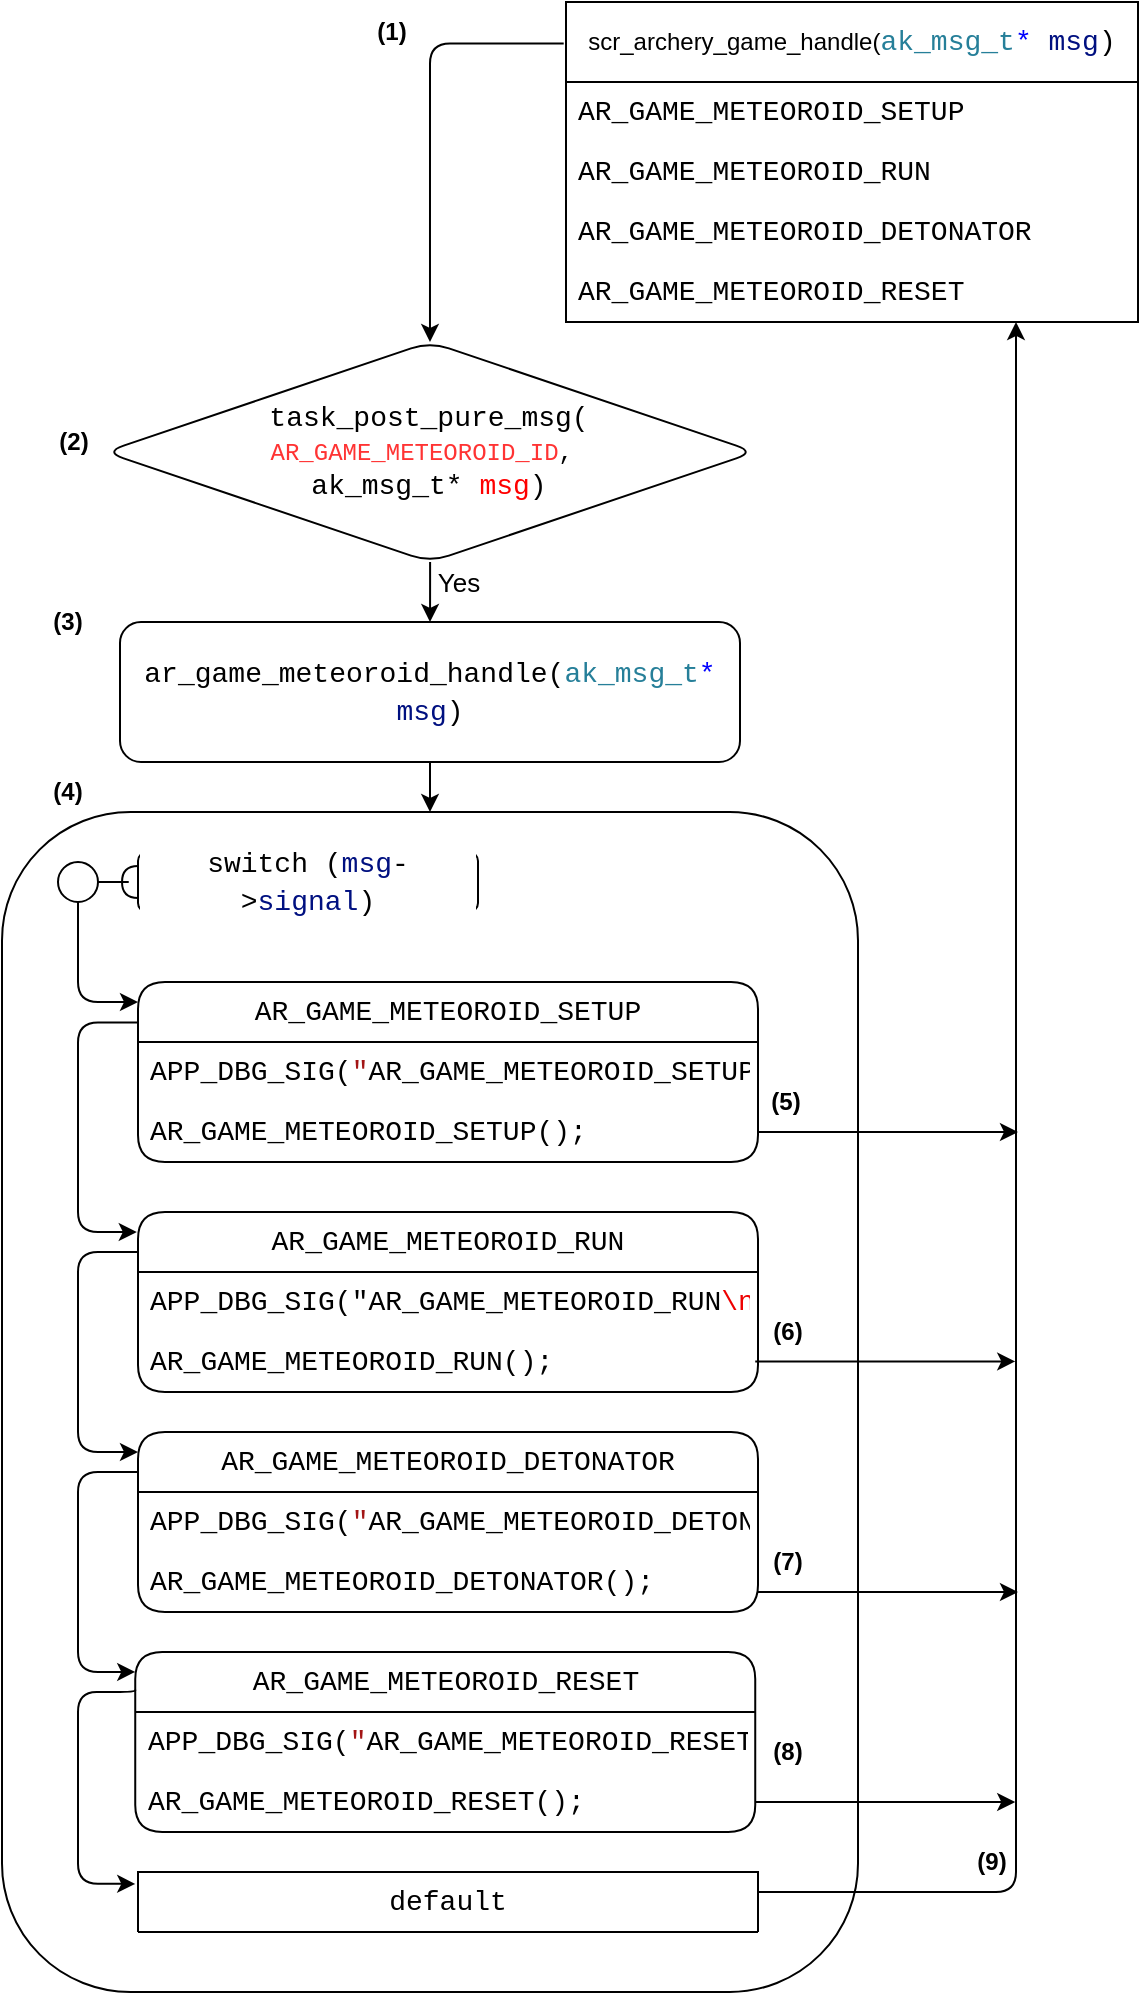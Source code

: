 <mxfile version="21.6.8" type="browser">
  <diagram name="Page-1" id="xHRpkcf7Uff5HgZ3ALfG">
    <mxGraphModel dx="2656" dy="1131" grid="1" gridSize="10" guides="1" tooltips="1" connect="1" arrows="1" fold="1" page="1" pageScale="1" pageWidth="850" pageHeight="1100" math="0" shadow="0">
      <root>
        <mxCell id="0" />
        <mxCell id="1" parent="0" />
        <mxCell id="UpgFTflyBAgRF1FKhpor-101" value="" style="edgeStyle=orthogonalEdgeStyle;rounded=1;orthogonalLoop=1;jettySize=auto;html=1;" edge="1" parent="1" source="UpgFTflyBAgRF1FKhpor-102" target="UpgFTflyBAgRF1FKhpor-103">
          <mxGeometry relative="1" as="geometry" />
        </mxCell>
        <mxCell id="UpgFTflyBAgRF1FKhpor-102" value="&lt;div style=&quot;background-color: rgb(255, 255, 255); font-family: Consolas, &amp;quot;Courier New&amp;quot;, monospace; font-size: 14px; line-height: 19px;&quot;&gt;ar_game_meteoroid_handle(&lt;span style=&quot;color: #267f99;&quot;&gt;ak_msg_t&lt;/span&gt;&lt;span style=&quot;color: #0000ff;&quot;&gt;*&lt;/span&gt; &lt;span style=&quot;color: #001080;&quot;&gt;msg&lt;/span&gt;)&lt;/div&gt;" style="rounded=1;whiteSpace=wrap;html=1;fontSize=12;glass=0;strokeWidth=1;shadow=0;" vertex="1" parent="1">
          <mxGeometry x="200" y="350" width="310" height="70" as="geometry" />
        </mxCell>
        <mxCell id="UpgFTflyBAgRF1FKhpor-103" value="" style="rounded=1;whiteSpace=wrap;html=1;fontSize=12;glass=0;strokeWidth=1;shadow=0;" vertex="1" parent="1">
          <mxGeometry x="141" y="445" width="428" height="590" as="geometry" />
        </mxCell>
        <mxCell id="UpgFTflyBAgRF1FKhpor-104" value="" style="edgeStyle=orthogonalEdgeStyle;rounded=1;orthogonalLoop=1;jettySize=auto;html=1;exitX=0;exitY=0.225;exitDx=0;exitDy=0;exitPerimeter=0;entryX=-0.002;entryY=0.118;entryDx=0;entryDy=0;entryPerimeter=0;" edge="1" parent="1" source="UpgFTflyBAgRF1FKhpor-105" target="UpgFTflyBAgRF1FKhpor-108">
          <mxGeometry relative="1" as="geometry">
            <mxPoint x="199" y="700" as="targetPoint" />
            <Array as="points">
              <mxPoint x="179" y="550" />
              <mxPoint x="179" y="655" />
              <mxPoint x="208" y="655" />
            </Array>
          </mxGeometry>
        </mxCell>
        <mxCell id="UpgFTflyBAgRF1FKhpor-105" value="&lt;div style=&quot;background-color: rgb(255, 255, 255); font-family: Consolas, &amp;quot;Courier New&amp;quot;, monospace; font-size: 14px; line-height: 19px;&quot;&gt;&lt;div style=&quot;line-height: 19px;&quot;&gt;&lt;div style=&quot;line-height: 19px;&quot;&gt;&lt;div style=&quot;line-height: 19px;&quot;&gt;&lt;div style=&quot;line-height: 19px;&quot;&gt;AR_GAME_METEOROID_SETUP&lt;/div&gt;&lt;/div&gt;&lt;/div&gt;&lt;/div&gt;&lt;/div&gt;" style="swimlane;fontStyle=0;childLayout=stackLayout;horizontal=1;startSize=30;horizontalStack=0;resizeParent=1;resizeParentMax=0;resizeLast=0;collapsible=1;marginBottom=0;whiteSpace=wrap;html=1;rounded=1;" vertex="1" parent="1">
          <mxGeometry x="209" y="530" width="310" height="90" as="geometry" />
        </mxCell>
        <mxCell id="UpgFTflyBAgRF1FKhpor-106" value="&lt;div style=&quot;background-color: rgb(255, 255, 255); font-family: Consolas, &amp;quot;Courier New&amp;quot;, monospace; font-size: 14px; line-height: 19px;&quot;&gt;&lt;div style=&quot;line-height: 19px;&quot;&gt;&lt;div style=&quot;line-height: 19px;&quot;&gt;APP_DBG_SIG(&lt;span style=&quot;color: #a31515;&quot;&gt;&quot;&lt;/span&gt;AR_GAME_METEOROID_SETUP&lt;span style=&quot;color: rgb(238, 0, 0);&quot;&gt;\n&lt;/span&gt;&lt;span style=&quot;color: rgb(163, 21, 21);&quot;&gt;&quot;&lt;/span&gt;);&lt;br&gt;&lt;/div&gt;&lt;/div&gt;&lt;/div&gt;" style="text;strokeColor=none;fillColor=none;align=left;verticalAlign=middle;spacingLeft=4;spacingRight=4;overflow=hidden;points=[[0,0.5],[1,0.5]];portConstraint=eastwest;rotatable=0;whiteSpace=wrap;html=1;rounded=1;" vertex="1" parent="UpgFTflyBAgRF1FKhpor-105">
          <mxGeometry y="30" width="310" height="30" as="geometry" />
        </mxCell>
        <mxCell id="UpgFTflyBAgRF1FKhpor-107" value="&lt;div style=&quot;background-color: rgb(255, 255, 255); font-family: Consolas, &amp;quot;Courier New&amp;quot;, monospace; font-size: 14px; line-height: 19px;&quot;&gt;&lt;div style=&quot;line-height: 19px;&quot;&gt;&lt;div style=&quot;line-height: 19px;&quot;&gt;&lt;div style=&quot;line-height: 19px;&quot;&gt;&lt;div style=&quot;line-height: 19px;&quot;&gt;&lt;div style=&quot;line-height: 19px;&quot;&gt;AR_GAME_METEOROID_SETUP();&lt;/div&gt;&lt;/div&gt;&lt;/div&gt;&lt;/div&gt;&lt;/div&gt;&lt;/div&gt;" style="text;strokeColor=none;fillColor=none;align=left;verticalAlign=middle;spacingLeft=4;spacingRight=4;overflow=hidden;points=[[0,0.5],[1,0.5]];portConstraint=eastwest;rotatable=0;whiteSpace=wrap;html=1;rounded=1;" vertex="1" parent="UpgFTflyBAgRF1FKhpor-105">
          <mxGeometry y="60" width="310" height="30" as="geometry" />
        </mxCell>
        <mxCell id="UpgFTflyBAgRF1FKhpor-108" value="&lt;div style=&quot;background-color: rgb(255, 255, 255); font-family: Consolas, &amp;quot;Courier New&amp;quot;, monospace; font-size: 14px; line-height: 19px;&quot;&gt;&lt;div style=&quot;line-height: 19px;&quot;&gt;&lt;div style=&quot;line-height: 19px;&quot;&gt;&lt;div style=&quot;line-height: 19px;&quot;&gt;&lt;div style=&quot;line-height: 19px;&quot;&gt;AR_GAME_METEOROID_RUN&lt;/div&gt;&lt;/div&gt;&lt;/div&gt;&lt;/div&gt;&lt;/div&gt;" style="swimlane;fontStyle=0;childLayout=stackLayout;horizontal=1;startSize=30;horizontalStack=0;resizeParent=1;resizeParentMax=0;resizeLast=0;collapsible=1;marginBottom=0;whiteSpace=wrap;html=1;rounded=1;" vertex="1" parent="1">
          <mxGeometry x="209" y="645" width="310" height="90" as="geometry" />
        </mxCell>
        <mxCell id="UpgFTflyBAgRF1FKhpor-109" value="&lt;div style=&quot;background-color: rgb(255, 255, 255); font-family: Consolas, &amp;quot;Courier New&amp;quot;, monospace; font-size: 14px; line-height: 19px;&quot;&gt;&lt;div style=&quot;line-height: 19px;&quot;&gt;&lt;div style=&quot;line-height: 19px;&quot;&gt;&lt;div style=&quot;line-height: 19px;&quot;&gt;APP_DBG_SIG(&quot;AR_GAME_METEOROID_RUN&lt;span style=&quot;border-color: var(--border-color); color: rgb(238, 0, 0);&quot;&gt;\n&lt;/span&gt;&lt;span style=&quot;border-color: var(--border-color); color: rgb(163, 21, 21);&quot;&gt;&quot;&lt;/span&gt;);&lt;br&gt;&lt;/div&gt;&lt;/div&gt;&lt;/div&gt;&lt;/div&gt;" style="text;strokeColor=none;fillColor=none;align=left;verticalAlign=middle;spacingLeft=4;spacingRight=4;overflow=hidden;points=[[0,0.5],[1,0.5]];portConstraint=eastwest;rotatable=0;whiteSpace=wrap;html=1;rounded=1;" vertex="1" parent="UpgFTflyBAgRF1FKhpor-108">
          <mxGeometry y="30" width="310" height="30" as="geometry" />
        </mxCell>
        <mxCell id="UpgFTflyBAgRF1FKhpor-110" value="&lt;div style=&quot;background-color: rgb(255, 255, 255); font-family: Consolas, &amp;quot;Courier New&amp;quot;, monospace; font-size: 14px; line-height: 19px;&quot;&gt;&lt;div style=&quot;line-height: 19px;&quot;&gt;&lt;div style=&quot;line-height: 19px;&quot;&gt;&lt;div style=&quot;line-height: 19px;&quot;&gt;&lt;div style=&quot;line-height: 19px;&quot;&gt;&lt;div style=&quot;line-height: 19px;&quot;&gt;&lt;div style=&quot;line-height: 19px;&quot;&gt;&lt;div style=&quot;line-height: 19px;&quot;&gt;AR_GAME_METEOROID_RUN();&lt;/div&gt;&lt;/div&gt;&lt;/div&gt;&lt;/div&gt;&lt;/div&gt;&lt;/div&gt;&lt;/div&gt;&lt;/div&gt;" style="text;strokeColor=none;fillColor=none;align=left;verticalAlign=middle;spacingLeft=4;spacingRight=4;overflow=hidden;points=[[0,0.5],[1,0.5]];portConstraint=eastwest;rotatable=0;whiteSpace=wrap;html=1;rounded=1;" vertex="1" parent="UpgFTflyBAgRF1FKhpor-108">
          <mxGeometry y="60" width="310" height="30" as="geometry" />
        </mxCell>
        <mxCell id="UpgFTflyBAgRF1FKhpor-111" value="&lt;div style=&quot;background-color: rgb(255, 255, 255); font-family: Consolas, &amp;quot;Courier New&amp;quot;, monospace; font-size: 14px; line-height: 19px;&quot;&gt;&lt;div style=&quot;line-height: 19px;&quot;&gt;&lt;div style=&quot;line-height: 19px;&quot;&gt;&lt;div style=&quot;line-height: 19px;&quot;&gt;&lt;div style=&quot;line-height: 19px;&quot;&gt;&lt;div style=&quot;line-height: 19px;&quot;&gt;&lt;div style=&quot;line-height: 19px;&quot;&gt;AR_GAME_METEOROID_DETONATOR&lt;/div&gt;&lt;/div&gt;&lt;/div&gt;&lt;/div&gt;&lt;/div&gt;&lt;/div&gt;&lt;/div&gt;" style="swimlane;fontStyle=0;childLayout=stackLayout;horizontal=1;startSize=30;horizontalStack=0;resizeParent=1;resizeParentMax=0;resizeLast=0;collapsible=1;marginBottom=0;whiteSpace=wrap;html=1;rounded=1;" vertex="1" parent="1">
          <mxGeometry x="209" y="755" width="310" height="90" as="geometry" />
        </mxCell>
        <mxCell id="UpgFTflyBAgRF1FKhpor-112" value="&lt;div style=&quot;background-color: rgb(255, 255, 255); font-family: Consolas, &amp;quot;Courier New&amp;quot;, monospace; font-size: 14px; line-height: 19px;&quot;&gt;&lt;div style=&quot;line-height: 19px;&quot;&gt;&lt;div style=&quot;line-height: 19px;&quot;&gt;&lt;div style=&quot;line-height: 19px;&quot;&gt;APP_DBG_SIG(&lt;span style=&quot;color: #a31515;&quot;&gt;&quot;&lt;/span&gt;AR_GAME_METEOROID_DETONATOR&lt;span style=&quot;color: rgb(238, 0, 0);&quot;&gt;\n&lt;/span&gt;&lt;span style=&quot;color: rgb(163, 21, 21);&quot;&gt;&quot;&lt;/span&gt;);&lt;br&gt;&lt;/div&gt;&lt;/div&gt;&lt;/div&gt;&lt;/div&gt;" style="text;strokeColor=none;fillColor=none;align=left;verticalAlign=middle;spacingLeft=4;spacingRight=4;overflow=hidden;points=[[0,0.5],[1,0.5]];portConstraint=eastwest;rotatable=0;whiteSpace=wrap;html=1;rounded=1;" vertex="1" parent="UpgFTflyBAgRF1FKhpor-111">
          <mxGeometry y="30" width="310" height="30" as="geometry" />
        </mxCell>
        <mxCell id="UpgFTflyBAgRF1FKhpor-113" value="&lt;div style=&quot;background-color: rgb(255, 255, 255); font-family: Consolas, &amp;quot;Courier New&amp;quot;, monospace; font-size: 14px; line-height: 19px;&quot;&gt;&lt;div style=&quot;line-height: 19px;&quot;&gt;&lt;div style=&quot;line-height: 19px;&quot;&gt;&lt;div style=&quot;line-height: 19px;&quot;&gt;&lt;div style=&quot;line-height: 19px;&quot;&gt;&lt;div style=&quot;line-height: 19px;&quot;&gt;AR_GAME_METEOROID_DETONATOR();&lt;/div&gt;&lt;/div&gt;&lt;/div&gt;&lt;/div&gt;&lt;/div&gt;&lt;/div&gt;" style="text;strokeColor=none;fillColor=none;align=left;verticalAlign=middle;spacingLeft=4;spacingRight=4;overflow=hidden;points=[[0,0.5],[1,0.5]];portConstraint=eastwest;rotatable=0;whiteSpace=wrap;html=1;rounded=1;" vertex="1" parent="UpgFTflyBAgRF1FKhpor-111">
          <mxGeometry y="60" width="310" height="30" as="geometry" />
        </mxCell>
        <mxCell id="UpgFTflyBAgRF1FKhpor-114" value="&lt;div style=&quot;background-color: rgb(255, 255, 255); font-family: Consolas, &amp;quot;Courier New&amp;quot;, monospace; font-size: 14px; line-height: 19px;&quot;&gt;&lt;div style=&quot;line-height: 19px;&quot;&gt;&lt;div style=&quot;line-height: 19px;&quot;&gt;&lt;div style=&quot;line-height: 19px;&quot;&gt;&lt;div style=&quot;line-height: 19px;&quot;&gt;&lt;div style=&quot;line-height: 19px;&quot;&gt;AR_GAME_METEOROID_RESET&lt;/div&gt;&lt;/div&gt;&lt;/div&gt;&lt;/div&gt;&lt;/div&gt;&lt;/div&gt;" style="swimlane;fontStyle=0;childLayout=stackLayout;horizontal=1;startSize=30;horizontalStack=0;resizeParent=1;resizeParentMax=0;resizeLast=0;collapsible=1;marginBottom=0;whiteSpace=wrap;html=1;rounded=1;" vertex="1" parent="1">
          <mxGeometry x="207.62" y="865" width="310" height="90" as="geometry" />
        </mxCell>
        <mxCell id="UpgFTflyBAgRF1FKhpor-115" value="&lt;div style=&quot;background-color: rgb(255, 255, 255); font-family: Consolas, &amp;quot;Courier New&amp;quot;, monospace; font-size: 14px; line-height: 19px;&quot;&gt;&lt;div style=&quot;line-height: 19px;&quot;&gt;&lt;div style=&quot;line-height: 19px;&quot;&gt;APP_DBG_SIG(&lt;span style=&quot;color: #a31515;&quot;&gt;&quot;&lt;/span&gt;AR_GAME_METEOROID_RESET&lt;span style=&quot;color: rgb(238, 0, 0);&quot;&gt;\n&lt;/span&gt;&lt;span style=&quot;color: rgb(163, 21, 21);&quot;&gt;&quot;&lt;/span&gt;);&lt;br&gt;&lt;/div&gt;&lt;/div&gt;&lt;/div&gt;" style="text;strokeColor=none;fillColor=none;align=left;verticalAlign=middle;spacingLeft=4;spacingRight=4;overflow=hidden;points=[[0,0.5],[1,0.5]];portConstraint=eastwest;rotatable=0;whiteSpace=wrap;html=1;rounded=1;" vertex="1" parent="UpgFTflyBAgRF1FKhpor-114">
          <mxGeometry y="30" width="310" height="30" as="geometry" />
        </mxCell>
        <mxCell id="UpgFTflyBAgRF1FKhpor-116" value="&lt;div style=&quot;background-color: rgb(255, 255, 255); font-family: Consolas, &amp;quot;Courier New&amp;quot;, monospace; font-size: 14px; line-height: 19px;&quot;&gt;&lt;div style=&quot;line-height: 19px;&quot;&gt;&lt;div style=&quot;line-height: 19px;&quot;&gt;&lt;div style=&quot;line-height: 19px;&quot;&gt;&lt;div style=&quot;line-height: 19px;&quot;&gt;&lt;div style=&quot;line-height: 19px;&quot;&gt;AR_GAME_METEOROID_RESET();&lt;/div&gt;&lt;/div&gt;&lt;/div&gt;&lt;/div&gt;&lt;/div&gt;&lt;/div&gt;" style="text;strokeColor=none;fillColor=none;align=left;verticalAlign=middle;spacingLeft=4;spacingRight=4;overflow=hidden;points=[[0,0.5],[1,0.5]];portConstraint=eastwest;rotatable=0;whiteSpace=wrap;html=1;rounded=1;" vertex="1" parent="UpgFTflyBAgRF1FKhpor-114">
          <mxGeometry y="60" width="310" height="30" as="geometry" />
        </mxCell>
        <mxCell id="UpgFTflyBAgRF1FKhpor-117" value="" style="edgeStyle=orthogonalEdgeStyle;rounded=1;orthogonalLoop=1;jettySize=auto;html=1;" edge="1" parent="1" source="UpgFTflyBAgRF1FKhpor-133" target="UpgFTflyBAgRF1FKhpor-102">
          <mxGeometry relative="1" as="geometry" />
        </mxCell>
        <mxCell id="UpgFTflyBAgRF1FKhpor-118" value="&lt;font style=&quot;font-size: 13px;&quot;&gt;Yes&lt;/font&gt;" style="edgeLabel;html=1;align=center;verticalAlign=middle;resizable=0;points=[];rounded=1;" vertex="1" connectable="0" parent="UpgFTflyBAgRF1FKhpor-117">
          <mxGeometry x="-0.072" y="1" relative="1" as="geometry">
            <mxPoint x="13" y="-4" as="offset" />
          </mxGeometry>
        </mxCell>
        <mxCell id="UpgFTflyBAgRF1FKhpor-119" value="" style="edgeStyle=orthogonalEdgeStyle;rounded=1;orthogonalLoop=1;jettySize=auto;html=1;endArrow=halfCircle;endFill=0;" edge="1" parent="1" source="UpgFTflyBAgRF1FKhpor-121" target="UpgFTflyBAgRF1FKhpor-122">
          <mxGeometry relative="1" as="geometry" />
        </mxCell>
        <mxCell id="UpgFTflyBAgRF1FKhpor-120" value="" style="edgeStyle=orthogonalEdgeStyle;rounded=1;orthogonalLoop=1;jettySize=auto;html=1;" edge="1" parent="1" source="UpgFTflyBAgRF1FKhpor-121">
          <mxGeometry relative="1" as="geometry">
            <mxPoint x="209" y="540" as="targetPoint" />
            <Array as="points">
              <mxPoint x="179" y="540" />
            </Array>
          </mxGeometry>
        </mxCell>
        <mxCell id="UpgFTflyBAgRF1FKhpor-121" value="" style="ellipse;whiteSpace=wrap;html=1;rounded=1;" vertex="1" parent="1">
          <mxGeometry x="169" y="470" width="20" height="20" as="geometry" />
        </mxCell>
        <mxCell id="UpgFTflyBAgRF1FKhpor-122" value="&lt;div style=&quot;background-color: rgb(255, 255, 255); font-family: Consolas, &amp;quot;Courier New&amp;quot;, monospace; font-size: 14px; line-height: 19px;&quot;&gt;switch (&lt;span style=&quot;color: #001080;&quot;&gt;msg&lt;/span&gt;-&amp;gt;&lt;font color=&quot;#001080&quot;&gt;signal&lt;/font&gt;)&lt;/div&gt;" style="whiteSpace=wrap;html=1;rounded=1;" vertex="1" parent="1">
          <mxGeometry x="209" y="465" width="170" height="30" as="geometry" />
        </mxCell>
        <mxCell id="UpgFTflyBAgRF1FKhpor-123" value="" style="edgeStyle=orthogonalEdgeStyle;rounded=1;orthogonalLoop=1;jettySize=auto;html=1;entryX=0;entryY=0.116;entryDx=0;entryDy=0;entryPerimeter=0;" edge="1" parent="1" target="UpgFTflyBAgRF1FKhpor-111">
          <mxGeometry relative="1" as="geometry">
            <mxPoint x="209" y="665" as="sourcePoint" />
            <mxPoint x="189" y="770" as="targetPoint" />
            <Array as="points">
              <mxPoint x="179" y="665" />
              <mxPoint x="179" y="765" />
              <mxPoint x="209" y="765" />
            </Array>
          </mxGeometry>
        </mxCell>
        <mxCell id="UpgFTflyBAgRF1FKhpor-124" value="" style="edgeStyle=orthogonalEdgeStyle;rounded=1;orthogonalLoop=1;jettySize=auto;html=1;entryX=0;entryY=0.111;entryDx=0;entryDy=0;entryPerimeter=0;exitX=0;exitY=0.222;exitDx=0;exitDy=0;exitPerimeter=0;" edge="1" parent="1" source="UpgFTflyBAgRF1FKhpor-111" target="UpgFTflyBAgRF1FKhpor-114">
          <mxGeometry relative="1" as="geometry">
            <mxPoint x="199" y="780" as="sourcePoint" />
            <mxPoint x="208" y="839.5" as="targetPoint" />
            <Array as="points">
              <mxPoint x="179" y="775" />
              <mxPoint x="179" y="875" />
            </Array>
          </mxGeometry>
        </mxCell>
        <mxCell id="UpgFTflyBAgRF1FKhpor-125" value="" style="edgeStyle=orthogonalEdgeStyle;rounded=1;orthogonalLoop=1;jettySize=auto;html=1;entryX=0;entryY=0.066;entryDx=0;entryDy=0;entryPerimeter=0;exitX=0;exitY=0.209;exitDx=0;exitDy=0;exitPerimeter=0;" edge="1" parent="1" source="UpgFTflyBAgRF1FKhpor-114">
          <mxGeometry relative="1" as="geometry">
            <mxPoint x="199" y="880" as="sourcePoint" />
            <mxPoint x="207.62" y="980.94" as="targetPoint" />
            <Array as="points">
              <mxPoint x="208" y="885" />
              <mxPoint x="179" y="885" />
              <mxPoint x="179" y="981" />
            </Array>
          </mxGeometry>
        </mxCell>
        <mxCell id="UpgFTflyBAgRF1FKhpor-126" value="" style="edgeStyle=orthogonalEdgeStyle;rounded=1;orthogonalLoop=1;jettySize=auto;html=1;entryX=0.787;entryY=1;entryDx=0;entryDy=0;entryPerimeter=0;" edge="1" parent="1" source="UpgFTflyBAgRF1FKhpor-127" target="UpgFTflyBAgRF1FKhpor-151">
          <mxGeometry relative="1" as="geometry">
            <mxPoint x="647" y="220" as="targetPoint" />
            <Array as="points">
              <mxPoint x="648" y="985" />
              <mxPoint x="648" y="200" />
            </Array>
          </mxGeometry>
        </mxCell>
        <mxCell id="UpgFTflyBAgRF1FKhpor-127" value="&lt;div style=&quot;background-color: rgb(255, 255, 255); font-family: Consolas, &amp;quot;Courier New&amp;quot;, monospace; font-size: 14px; line-height: 19px;&quot;&gt;&lt;div style=&quot;line-height: 19px;&quot;&gt;&lt;div style=&quot;line-height: 19px;&quot;&gt;&lt;div style=&quot;line-height: 19px;&quot;&gt;&lt;div style=&quot;line-height: 19px;&quot;&gt;default&lt;/div&gt;&lt;/div&gt;&lt;/div&gt;&lt;/div&gt;&lt;/div&gt;" style="swimlane;fontStyle=0;childLayout=stackLayout;horizontal=1;startSize=30;horizontalStack=0;resizeParent=1;resizeParentMax=0;resizeLast=0;collapsible=1;marginBottom=0;whiteSpace=wrap;html=1;rounded=1;" vertex="1" parent="1">
          <mxGeometry x="209" y="975" width="310" height="30" as="geometry" />
        </mxCell>
        <mxCell id="UpgFTflyBAgRF1FKhpor-128" value="" style="edgeStyle=orthogonalEdgeStyle;rounded=1;orthogonalLoop=1;jettySize=auto;html=1;entryX=0.5;entryY=0;entryDx=0;entryDy=0;exitX=-0.004;exitY=0.13;exitDx=0;exitDy=0;exitPerimeter=0;" edge="1" parent="1" source="UpgFTflyBAgRF1FKhpor-142" target="UpgFTflyBAgRF1FKhpor-133">
          <mxGeometry relative="1" as="geometry">
            <mxPoint x="355" y="220" as="targetPoint" />
            <Array as="points">
              <mxPoint x="355" y="61" />
            </Array>
            <mxPoint x="423.0" y="170" as="sourcePoint" />
          </mxGeometry>
        </mxCell>
        <mxCell id="UpgFTflyBAgRF1FKhpor-130" value="" style="edgeStyle=orthogonalEdgeStyle;rounded=1;orthogonalLoop=1;jettySize=auto;html=1;" edge="1" parent="1">
          <mxGeometry relative="1" as="geometry">
            <mxPoint x="519" y="835" as="sourcePoint" />
            <mxPoint x="649" y="835" as="targetPoint" />
          </mxGeometry>
        </mxCell>
        <mxCell id="UpgFTflyBAgRF1FKhpor-131" value="" style="edgeStyle=orthogonalEdgeStyle;rounded=1;orthogonalLoop=1;jettySize=auto;html=1;" edge="1" parent="1">
          <mxGeometry relative="1" as="geometry">
            <mxPoint x="517.62" y="719.7" as="sourcePoint" />
            <mxPoint x="647.62" y="719.7" as="targetPoint" />
          </mxGeometry>
        </mxCell>
        <mxCell id="UpgFTflyBAgRF1FKhpor-132" value="" style="edgeStyle=orthogonalEdgeStyle;rounded=1;orthogonalLoop=1;jettySize=auto;html=1;" edge="1" parent="1">
          <mxGeometry relative="1" as="geometry">
            <mxPoint x="519" y="605" as="sourcePoint" />
            <mxPoint x="649" y="605" as="targetPoint" />
          </mxGeometry>
        </mxCell>
        <mxCell id="UpgFTflyBAgRF1FKhpor-133" value="&lt;div style=&quot;background-color: rgb(255, 255, 255); font-family: Consolas, &amp;quot;Courier New&amp;quot;, monospace; font-size: 14px; line-height: 19px;&quot;&gt;task_post_pure_msg(&lt;/div&gt;&lt;span style=&quot;background-color: rgb(255, 255, 255);&quot;&gt;&lt;font face=&quot;Consolas, Courier New, monospace&quot;&gt;&lt;font color=&quot;#ff3333&quot;&gt;AR_GAME_METEOROID_ID&lt;/font&gt;,&amp;nbsp;&lt;/font&gt;&lt;/span&gt;&lt;font face=&quot;Consolas, Courier New, monospace&quot; color=&quot;#ff3333&quot;&gt;&lt;br&gt;&lt;/font&gt;&lt;div style=&quot;background-color: rgb(255, 255, 255); font-family: Consolas, &amp;quot;Courier New&amp;quot;, monospace; font-size: 14px; line-height: 19px;&quot;&gt;ak_msg_t* &lt;font color=&quot;#ff0000&quot;&gt;msg&lt;/font&gt;)&lt;/div&gt;" style="rhombus;whiteSpace=wrap;html=1;rounded=1;" vertex="1" parent="1">
          <mxGeometry x="192.37" y="210" width="325.25" height="110" as="geometry" />
        </mxCell>
        <mxCell id="UpgFTflyBAgRF1FKhpor-135" value="&lt;b&gt;(1)&lt;/b&gt;" style="text;html=1;strokeColor=none;fillColor=none;align=center;verticalAlign=middle;whiteSpace=wrap;rounded=0;" vertex="1" parent="1">
          <mxGeometry x="321" y="40" width="30" height="30" as="geometry" />
        </mxCell>
        <mxCell id="UpgFTflyBAgRF1FKhpor-136" value="&lt;b&gt;(2)&lt;/b&gt;" style="text;html=1;strokeColor=none;fillColor=none;align=center;verticalAlign=middle;whiteSpace=wrap;rounded=0;" vertex="1" parent="1">
          <mxGeometry x="162.37" y="245" width="30" height="30" as="geometry" />
        </mxCell>
        <mxCell id="UpgFTflyBAgRF1FKhpor-137" value="&lt;b&gt;(5)&lt;/b&gt;" style="text;html=1;strokeColor=none;fillColor=none;align=center;verticalAlign=middle;whiteSpace=wrap;rounded=0;" vertex="1" parent="1">
          <mxGeometry x="517.62" y="575" width="30" height="30" as="geometry" />
        </mxCell>
        <mxCell id="UpgFTflyBAgRF1FKhpor-138" value="&lt;b&gt;(6)&lt;/b&gt;" style="text;html=1;strokeColor=none;fillColor=none;align=center;verticalAlign=middle;whiteSpace=wrap;rounded=0;" vertex="1" parent="1">
          <mxGeometry x="519" y="685" width="30" height="40" as="geometry" />
        </mxCell>
        <mxCell id="UpgFTflyBAgRF1FKhpor-139" value="&lt;b&gt;(7)&lt;/b&gt;" style="text;html=1;strokeColor=none;fillColor=none;align=center;verticalAlign=middle;whiteSpace=wrap;rounded=0;" vertex="1" parent="1">
          <mxGeometry x="519" y="805" width="30" height="30" as="geometry" />
        </mxCell>
        <mxCell id="UpgFTflyBAgRF1FKhpor-140" value="&lt;b&gt;(8)&lt;/b&gt;" style="text;html=1;strokeColor=none;fillColor=none;align=center;verticalAlign=middle;whiteSpace=wrap;rounded=0;" vertex="1" parent="1">
          <mxGeometry x="519" y="900" width="30" height="30" as="geometry" />
        </mxCell>
        <mxCell id="UpgFTflyBAgRF1FKhpor-141" value="&lt;b&gt;(9)&lt;/b&gt;" style="text;html=1;strokeColor=none;fillColor=none;align=center;verticalAlign=middle;whiteSpace=wrap;rounded=0;" vertex="1" parent="1">
          <mxGeometry x="621" y="955" width="30" height="30" as="geometry" />
        </mxCell>
        <mxCell id="UpgFTflyBAgRF1FKhpor-142" value="scr_archery_game_handle(&lt;span style=&quot;border-color: var(--border-color); font-family: Consolas, &amp;quot;Courier New&amp;quot;, monospace; font-size: 14px; color: rgb(38, 127, 153);&quot;&gt;ak_msg_t&lt;/span&gt;&lt;span style=&quot;border-color: var(--border-color); font-family: Consolas, &amp;quot;Courier New&amp;quot;, monospace; font-size: 14px; color: rgb(0, 0, 255);&quot;&gt;*&lt;/span&gt;&lt;span style=&quot;font-family: Consolas, &amp;quot;Courier New&amp;quot;, monospace; font-size: 14px; background-color: rgb(255, 255, 255);&quot;&gt;&amp;nbsp;&lt;/span&gt;&lt;span style=&quot;border-color: var(--border-color); font-family: Consolas, &amp;quot;Courier New&amp;quot;, monospace; font-size: 14px; color: rgb(0, 16, 128);&quot;&gt;msg&lt;/span&gt;&lt;span style=&quot;font-family: Consolas, &amp;quot;Courier New&amp;quot;, monospace; font-size: 14px; background-color: rgb(255, 255, 255);&quot;&gt;)&lt;/span&gt;" style="swimlane;fontStyle=0;childLayout=stackLayout;horizontal=1;startSize=40;horizontalStack=0;resizeParent=1;resizeParentMax=0;resizeLast=0;collapsible=1;marginBottom=0;whiteSpace=wrap;html=1;" vertex="1" parent="1">
          <mxGeometry x="423" y="40" width="286" height="160" as="geometry" />
        </mxCell>
        <mxCell id="UpgFTflyBAgRF1FKhpor-143" value="&lt;div style=&quot;background-color: rgb(255, 255, 255); font-family: Consolas, &amp;quot;Courier New&amp;quot;, monospace; font-size: 14px; line-height: 19px;&quot;&gt;&lt;div style=&quot;line-height: 19px;&quot;&gt;&lt;div style=&quot;line-height: 19px;&quot;&gt;&lt;div style=&quot;line-height: 19px;&quot;&gt;AR_GAME_METEOROID_SETUP&lt;/div&gt;&lt;/div&gt;&lt;/div&gt;&lt;/div&gt;" style="text;strokeColor=none;fillColor=none;align=left;verticalAlign=middle;spacingLeft=4;spacingRight=4;overflow=hidden;points=[[0,0.5],[1,0.5]];portConstraint=eastwest;rotatable=0;whiteSpace=wrap;html=1;" vertex="1" parent="UpgFTflyBAgRF1FKhpor-142">
          <mxGeometry y="40" width="286" height="30" as="geometry" />
        </mxCell>
        <mxCell id="UpgFTflyBAgRF1FKhpor-144" value="&lt;div style=&quot;background-color: rgb(255, 255, 255); font-family: Consolas, &amp;quot;Courier New&amp;quot;, monospace; font-size: 14px; line-height: 19px;&quot;&gt;&lt;div style=&quot;line-height: 19px;&quot;&gt;&lt;div style=&quot;line-height: 19px;&quot;&gt;&lt;div style=&quot;line-height: 19px;&quot;&gt;AR_GAME_METEOROID_RUN&lt;/div&gt;&lt;/div&gt;&lt;/div&gt;&lt;/div&gt;" style="text;strokeColor=none;fillColor=none;align=left;verticalAlign=middle;spacingLeft=4;spacingRight=4;overflow=hidden;points=[[0,0.5],[1,0.5]];portConstraint=eastwest;rotatable=0;whiteSpace=wrap;html=1;" vertex="1" parent="UpgFTflyBAgRF1FKhpor-142">
          <mxGeometry y="70" width="286" height="30" as="geometry" />
        </mxCell>
        <mxCell id="UpgFTflyBAgRF1FKhpor-145" value="&lt;div style=&quot;background-color: rgb(255, 255, 255); font-family: Consolas, &amp;quot;Courier New&amp;quot;, monospace; font-size: 14px; line-height: 19px;&quot;&gt;&lt;div style=&quot;line-height: 19px;&quot;&gt;&lt;div style=&quot;line-height: 19px;&quot;&gt;&lt;div style=&quot;line-height: 19px;&quot;&gt;AR_GAME_METEOROID_DETONATOR&lt;/div&gt;&lt;/div&gt;&lt;/div&gt;&lt;/div&gt;" style="text;strokeColor=none;fillColor=none;align=left;verticalAlign=middle;spacingLeft=4;spacingRight=4;overflow=hidden;points=[[0,0.5],[1,0.5]];portConstraint=eastwest;rotatable=0;whiteSpace=wrap;html=1;" vertex="1" parent="UpgFTflyBAgRF1FKhpor-142">
          <mxGeometry y="100" width="286" height="30" as="geometry" />
        </mxCell>
        <mxCell id="UpgFTflyBAgRF1FKhpor-151" value="&lt;div style=&quot;background-color: rgb(255, 255, 255); font-family: Consolas, &amp;quot;Courier New&amp;quot;, monospace; font-size: 14px; line-height: 19px;&quot;&gt;&lt;div style=&quot;line-height: 19px;&quot;&gt;&lt;div style=&quot;line-height: 19px;&quot;&gt;&lt;div style=&quot;line-height: 19px;&quot;&gt;AR_GAME_METEOROID_RESET&lt;/div&gt;&lt;/div&gt;&lt;/div&gt;&lt;/div&gt;" style="text;strokeColor=none;fillColor=none;align=left;verticalAlign=middle;spacingLeft=4;spacingRight=4;overflow=hidden;points=[[0,0.5],[1,0.5]];portConstraint=eastwest;rotatable=0;whiteSpace=wrap;html=1;" vertex="1" parent="UpgFTflyBAgRF1FKhpor-142">
          <mxGeometry y="130" width="286" height="30" as="geometry" />
        </mxCell>
        <mxCell id="UpgFTflyBAgRF1FKhpor-149" value="&lt;b&gt;(3)&lt;/b&gt;" style="text;html=1;strokeColor=none;fillColor=none;align=center;verticalAlign=middle;whiteSpace=wrap;rounded=0;" vertex="1" parent="1">
          <mxGeometry x="159" y="335" width="30" height="30" as="geometry" />
        </mxCell>
        <mxCell id="UpgFTflyBAgRF1FKhpor-150" value="&lt;b&gt;(4)&lt;/b&gt;" style="text;html=1;strokeColor=none;fillColor=none;align=center;verticalAlign=middle;whiteSpace=wrap;rounded=0;" vertex="1" parent="1">
          <mxGeometry x="159" y="420" width="30" height="30" as="geometry" />
        </mxCell>
        <mxCell id="UpgFTflyBAgRF1FKhpor-159" value="" style="edgeStyle=orthogonalEdgeStyle;rounded=1;orthogonalLoop=1;jettySize=auto;html=1;" edge="1" parent="1">
          <mxGeometry relative="1" as="geometry">
            <mxPoint x="517.62" y="940" as="sourcePoint" />
            <mxPoint x="647.62" y="940" as="targetPoint" />
          </mxGeometry>
        </mxCell>
      </root>
    </mxGraphModel>
  </diagram>
</mxfile>

